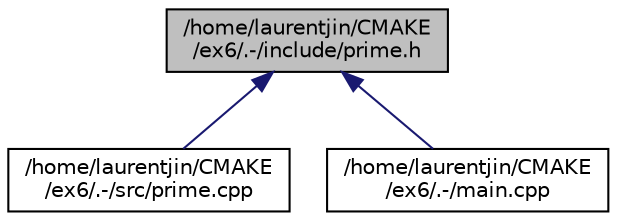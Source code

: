 digraph "/home/laurentjin/CMAKE/ex6/.-/include/prime.h"
{
  edge [fontname="Helvetica",fontsize="10",labelfontname="Helvetica",labelfontsize="10"];
  node [fontname="Helvetica",fontsize="10",shape=record];
  Node1 [label="/home/laurentjin/CMAKE\l/ex6/.-/include/prime.h",height=0.2,width=0.4,color="black", fillcolor="grey75", style="filled", fontcolor="black"];
  Node1 -> Node2 [dir="back",color="midnightblue",fontsize="10",style="solid"];
  Node2 [label="/home/laurentjin/CMAKE\l/ex6/.-/src/prime.cpp",height=0.2,width=0.4,color="black", fillcolor="white", style="filled",URL="$d3/d71/prime_8cpp.html",tooltip="Vérifie si un nombre est premier. "];
  Node1 -> Node3 [dir="back",color="midnightblue",fontsize="10",style="solid"];
  Node3 [label="/home/laurentjin/CMAKE\l/ex6/.-/main.cpp",height=0.2,width=0.4,color="black", fillcolor="white", style="filled",URL="$df/d0a/main_8cpp.html",tooltip="Point d&#39;entrée principal du programme. "];
}
